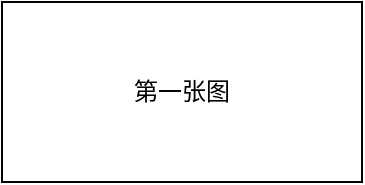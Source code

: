 <mxfile version="14.8.5" type="github"><diagram id="gYxXto_loIlD_bT-Shw_" name="Page-1"><mxGraphModel dx="782" dy="475" grid="1" gridSize="10" guides="1" tooltips="1" connect="1" arrows="1" fold="1" page="1" pageScale="1" pageWidth="827" pageHeight="1169" math="0" shadow="0"><root><mxCell id="0"/><mxCell id="1" parent="0"/><mxCell id="Hbm8qJBRJfzdlUhMwWV8-1" value="第一张图" style="rounded=0;whiteSpace=wrap;html=1;" parent="1" vertex="1"><mxGeometry x="140" y="80" width="180" height="90" as="geometry"/></mxCell></root></mxGraphModel></diagram></mxfile>